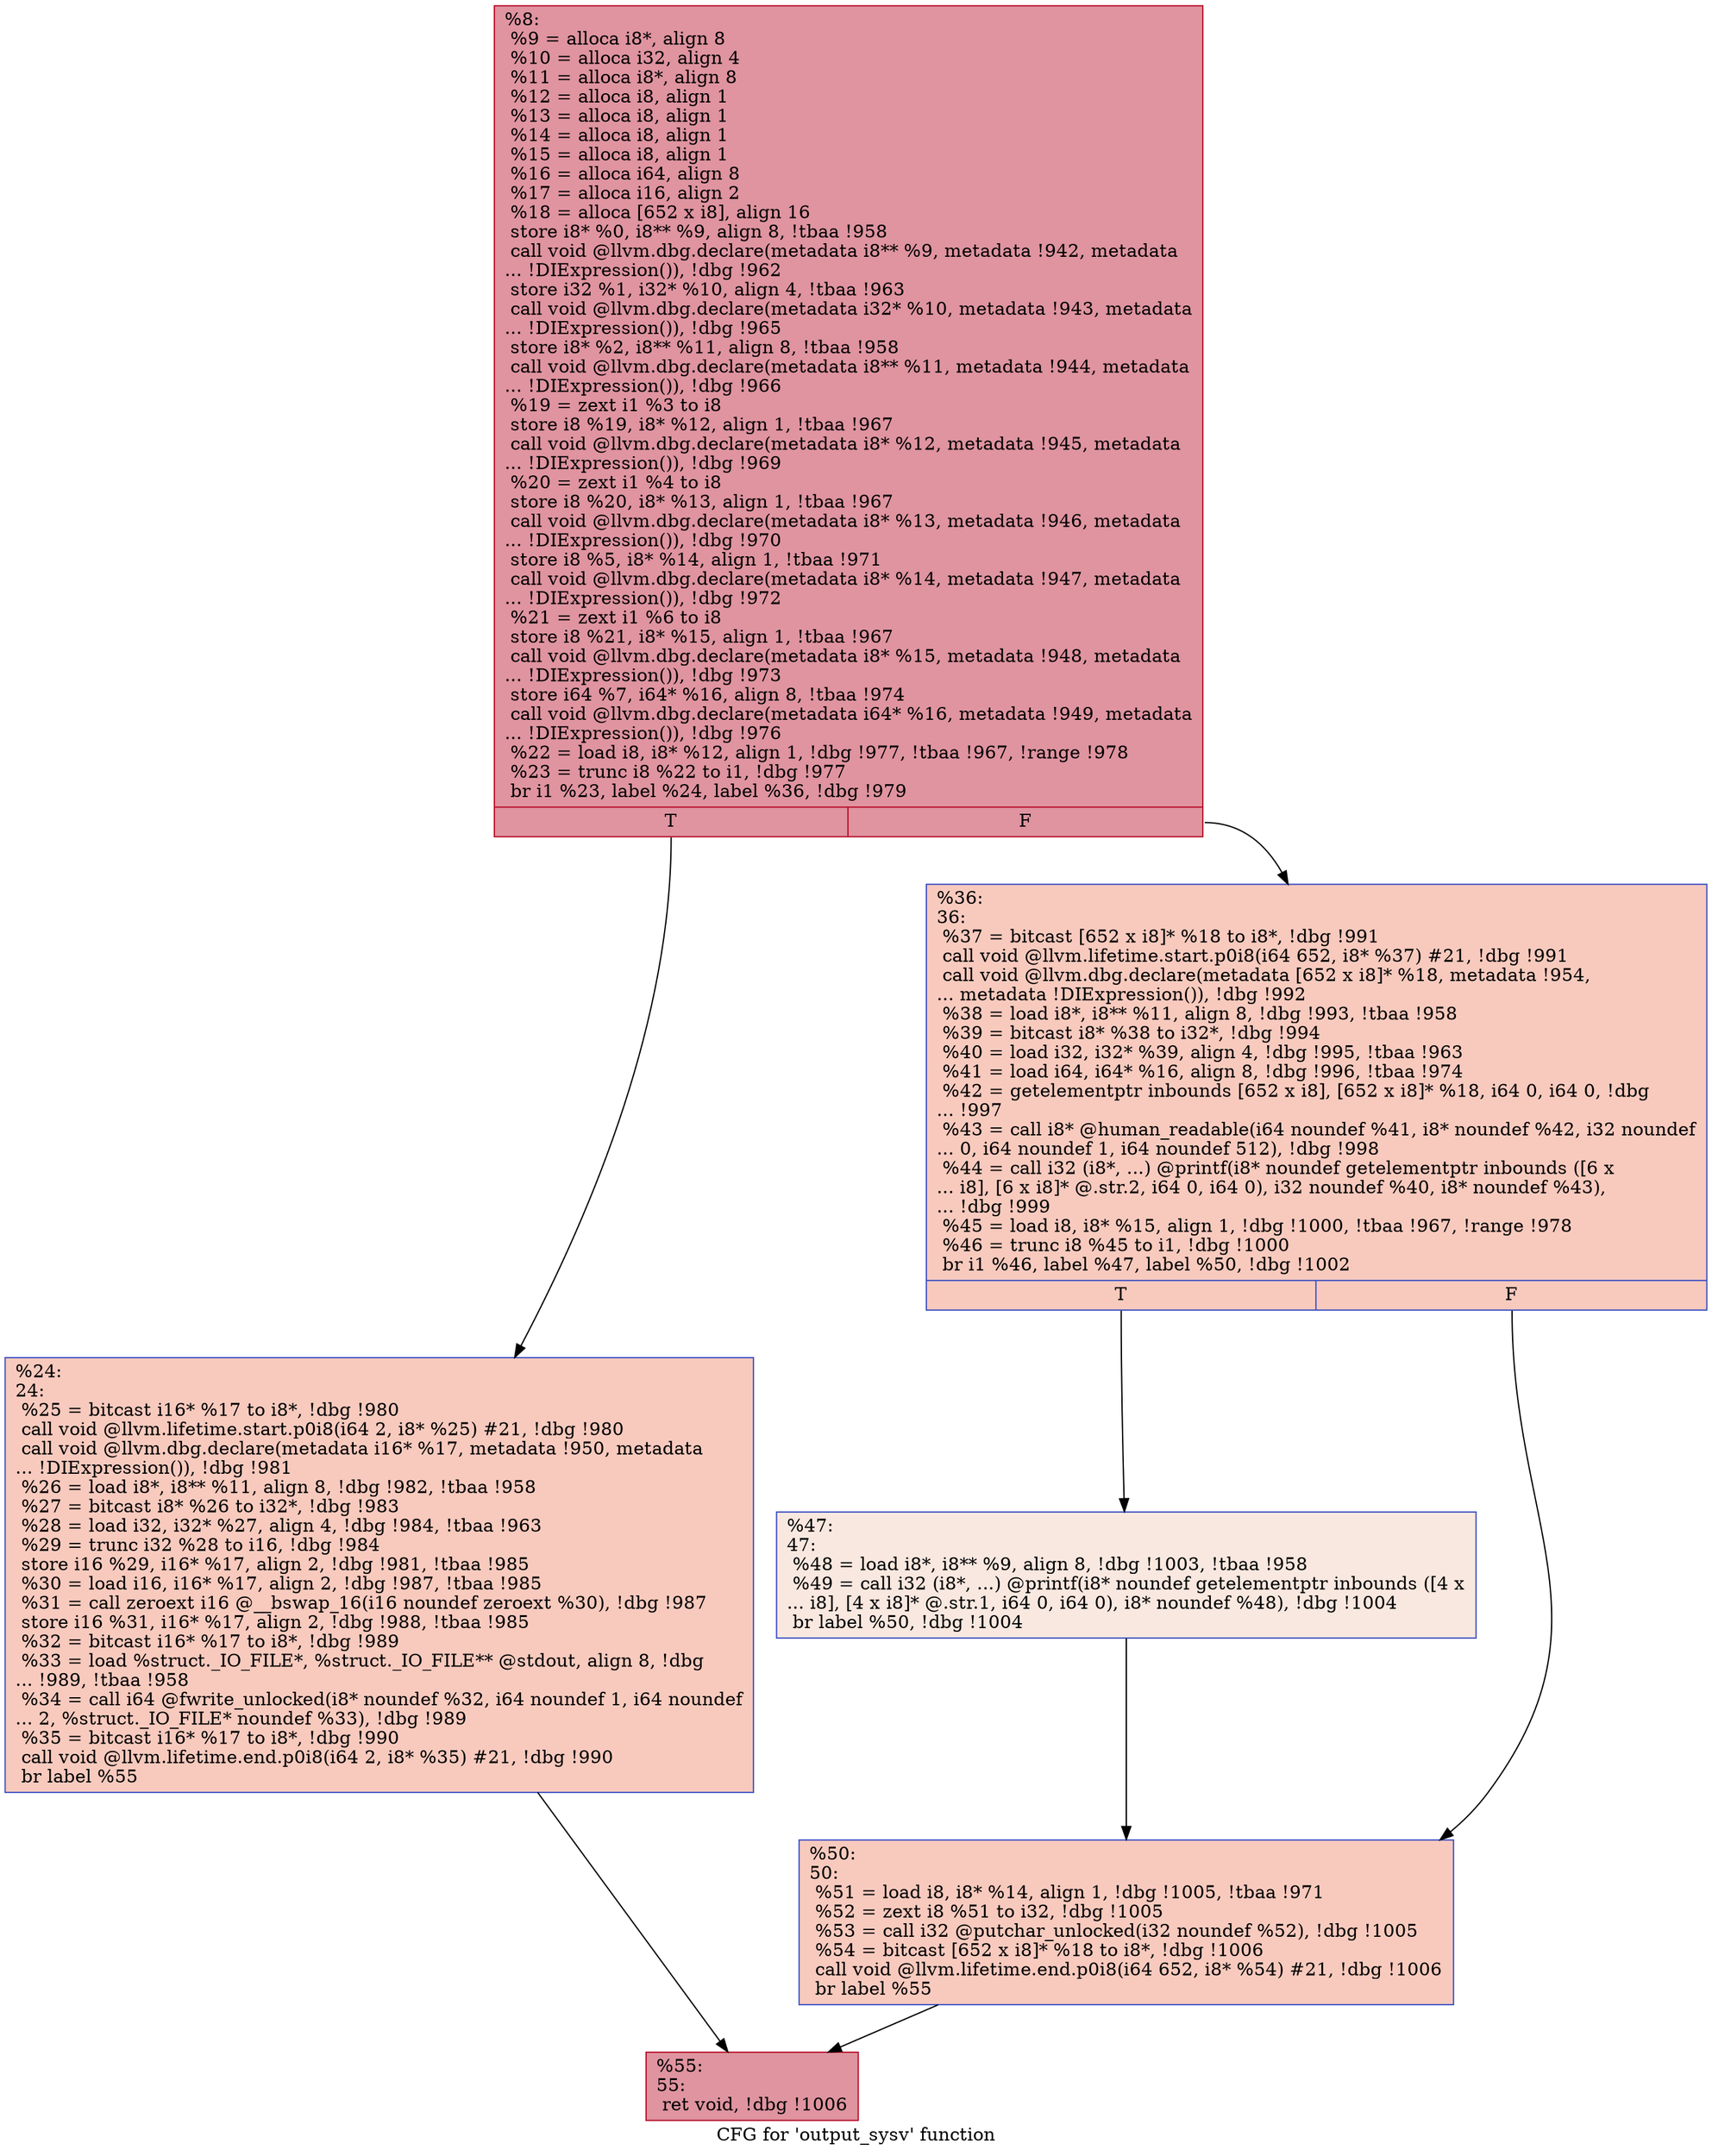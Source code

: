 digraph "CFG for 'output_sysv' function" {
	label="CFG for 'output_sysv' function";

	Node0x116c2e0 [shape=record,color="#b70d28ff", style=filled, fillcolor="#b70d2870",label="{%8:\l  %9 = alloca i8*, align 8\l  %10 = alloca i32, align 4\l  %11 = alloca i8*, align 8\l  %12 = alloca i8, align 1\l  %13 = alloca i8, align 1\l  %14 = alloca i8, align 1\l  %15 = alloca i8, align 1\l  %16 = alloca i64, align 8\l  %17 = alloca i16, align 2\l  %18 = alloca [652 x i8], align 16\l  store i8* %0, i8** %9, align 8, !tbaa !958\l  call void @llvm.dbg.declare(metadata i8** %9, metadata !942, metadata\l... !DIExpression()), !dbg !962\l  store i32 %1, i32* %10, align 4, !tbaa !963\l  call void @llvm.dbg.declare(metadata i32* %10, metadata !943, metadata\l... !DIExpression()), !dbg !965\l  store i8* %2, i8** %11, align 8, !tbaa !958\l  call void @llvm.dbg.declare(metadata i8** %11, metadata !944, metadata\l... !DIExpression()), !dbg !966\l  %19 = zext i1 %3 to i8\l  store i8 %19, i8* %12, align 1, !tbaa !967\l  call void @llvm.dbg.declare(metadata i8* %12, metadata !945, metadata\l... !DIExpression()), !dbg !969\l  %20 = zext i1 %4 to i8\l  store i8 %20, i8* %13, align 1, !tbaa !967\l  call void @llvm.dbg.declare(metadata i8* %13, metadata !946, metadata\l... !DIExpression()), !dbg !970\l  store i8 %5, i8* %14, align 1, !tbaa !971\l  call void @llvm.dbg.declare(metadata i8* %14, metadata !947, metadata\l... !DIExpression()), !dbg !972\l  %21 = zext i1 %6 to i8\l  store i8 %21, i8* %15, align 1, !tbaa !967\l  call void @llvm.dbg.declare(metadata i8* %15, metadata !948, metadata\l... !DIExpression()), !dbg !973\l  store i64 %7, i64* %16, align 8, !tbaa !974\l  call void @llvm.dbg.declare(metadata i64* %16, metadata !949, metadata\l... !DIExpression()), !dbg !976\l  %22 = load i8, i8* %12, align 1, !dbg !977, !tbaa !967, !range !978\l  %23 = trunc i8 %22 to i1, !dbg !977\l  br i1 %23, label %24, label %36, !dbg !979\l|{<s0>T|<s1>F}}"];
	Node0x116c2e0:s0 -> Node0x116ce40;
	Node0x116c2e0:s1 -> Node0x116ce90;
	Node0x116ce40 [shape=record,color="#3d50c3ff", style=filled, fillcolor="#ef886b70",label="{%24:\l24:                                               \l  %25 = bitcast i16* %17 to i8*, !dbg !980\l  call void @llvm.lifetime.start.p0i8(i64 2, i8* %25) #21, !dbg !980\l  call void @llvm.dbg.declare(metadata i16* %17, metadata !950, metadata\l... !DIExpression()), !dbg !981\l  %26 = load i8*, i8** %11, align 8, !dbg !982, !tbaa !958\l  %27 = bitcast i8* %26 to i32*, !dbg !983\l  %28 = load i32, i32* %27, align 4, !dbg !984, !tbaa !963\l  %29 = trunc i32 %28 to i16, !dbg !984\l  store i16 %29, i16* %17, align 2, !dbg !981, !tbaa !985\l  %30 = load i16, i16* %17, align 2, !dbg !987, !tbaa !985\l  %31 = call zeroext i16 @__bswap_16(i16 noundef zeroext %30), !dbg !987\l  store i16 %31, i16* %17, align 2, !dbg !988, !tbaa !985\l  %32 = bitcast i16* %17 to i8*, !dbg !989\l  %33 = load %struct._IO_FILE*, %struct._IO_FILE** @stdout, align 8, !dbg\l... !989, !tbaa !958\l  %34 = call i64 @fwrite_unlocked(i8* noundef %32, i64 noundef 1, i64 noundef\l... 2, %struct._IO_FILE* noundef %33), !dbg !989\l  %35 = bitcast i16* %17 to i8*, !dbg !990\l  call void @llvm.lifetime.end.p0i8(i64 2, i8* %35) #21, !dbg !990\l  br label %55\l}"];
	Node0x116ce40 -> Node0x116cf80;
	Node0x116ce90 [shape=record,color="#3d50c3ff", style=filled, fillcolor="#ef886b70",label="{%36:\l36:                                               \l  %37 = bitcast [652 x i8]* %18 to i8*, !dbg !991\l  call void @llvm.lifetime.start.p0i8(i64 652, i8* %37) #21, !dbg !991\l  call void @llvm.dbg.declare(metadata [652 x i8]* %18, metadata !954,\l... metadata !DIExpression()), !dbg !992\l  %38 = load i8*, i8** %11, align 8, !dbg !993, !tbaa !958\l  %39 = bitcast i8* %38 to i32*, !dbg !994\l  %40 = load i32, i32* %39, align 4, !dbg !995, !tbaa !963\l  %41 = load i64, i64* %16, align 8, !dbg !996, !tbaa !974\l  %42 = getelementptr inbounds [652 x i8], [652 x i8]* %18, i64 0, i64 0, !dbg\l... !997\l  %43 = call i8* @human_readable(i64 noundef %41, i8* noundef %42, i32 noundef\l... 0, i64 noundef 1, i64 noundef 512), !dbg !998\l  %44 = call i32 (i8*, ...) @printf(i8* noundef getelementptr inbounds ([6 x\l... i8], [6 x i8]* @.str.2, i64 0, i64 0), i32 noundef %40, i8* noundef %43),\l... !dbg !999\l  %45 = load i8, i8* %15, align 1, !dbg !1000, !tbaa !967, !range !978\l  %46 = trunc i8 %45 to i1, !dbg !1000\l  br i1 %46, label %47, label %50, !dbg !1002\l|{<s0>T|<s1>F}}"];
	Node0x116ce90:s0 -> Node0x116cee0;
	Node0x116ce90:s1 -> Node0x116cf30;
	Node0x116cee0 [shape=record,color="#3d50c3ff", style=filled, fillcolor="#f1ccb870",label="{%47:\l47:                                               \l  %48 = load i8*, i8** %9, align 8, !dbg !1003, !tbaa !958\l  %49 = call i32 (i8*, ...) @printf(i8* noundef getelementptr inbounds ([4 x\l... i8], [4 x i8]* @.str.1, i64 0, i64 0), i8* noundef %48), !dbg !1004\l  br label %50, !dbg !1004\l}"];
	Node0x116cee0 -> Node0x116cf30;
	Node0x116cf30 [shape=record,color="#3d50c3ff", style=filled, fillcolor="#ef886b70",label="{%50:\l50:                                               \l  %51 = load i8, i8* %14, align 1, !dbg !1005, !tbaa !971\l  %52 = zext i8 %51 to i32, !dbg !1005\l  %53 = call i32 @putchar_unlocked(i32 noundef %52), !dbg !1005\l  %54 = bitcast [652 x i8]* %18 to i8*, !dbg !1006\l  call void @llvm.lifetime.end.p0i8(i64 652, i8* %54) #21, !dbg !1006\l  br label %55\l}"];
	Node0x116cf30 -> Node0x116cf80;
	Node0x116cf80 [shape=record,color="#b70d28ff", style=filled, fillcolor="#b70d2870",label="{%55:\l55:                                               \l  ret void, !dbg !1006\l}"];
}
